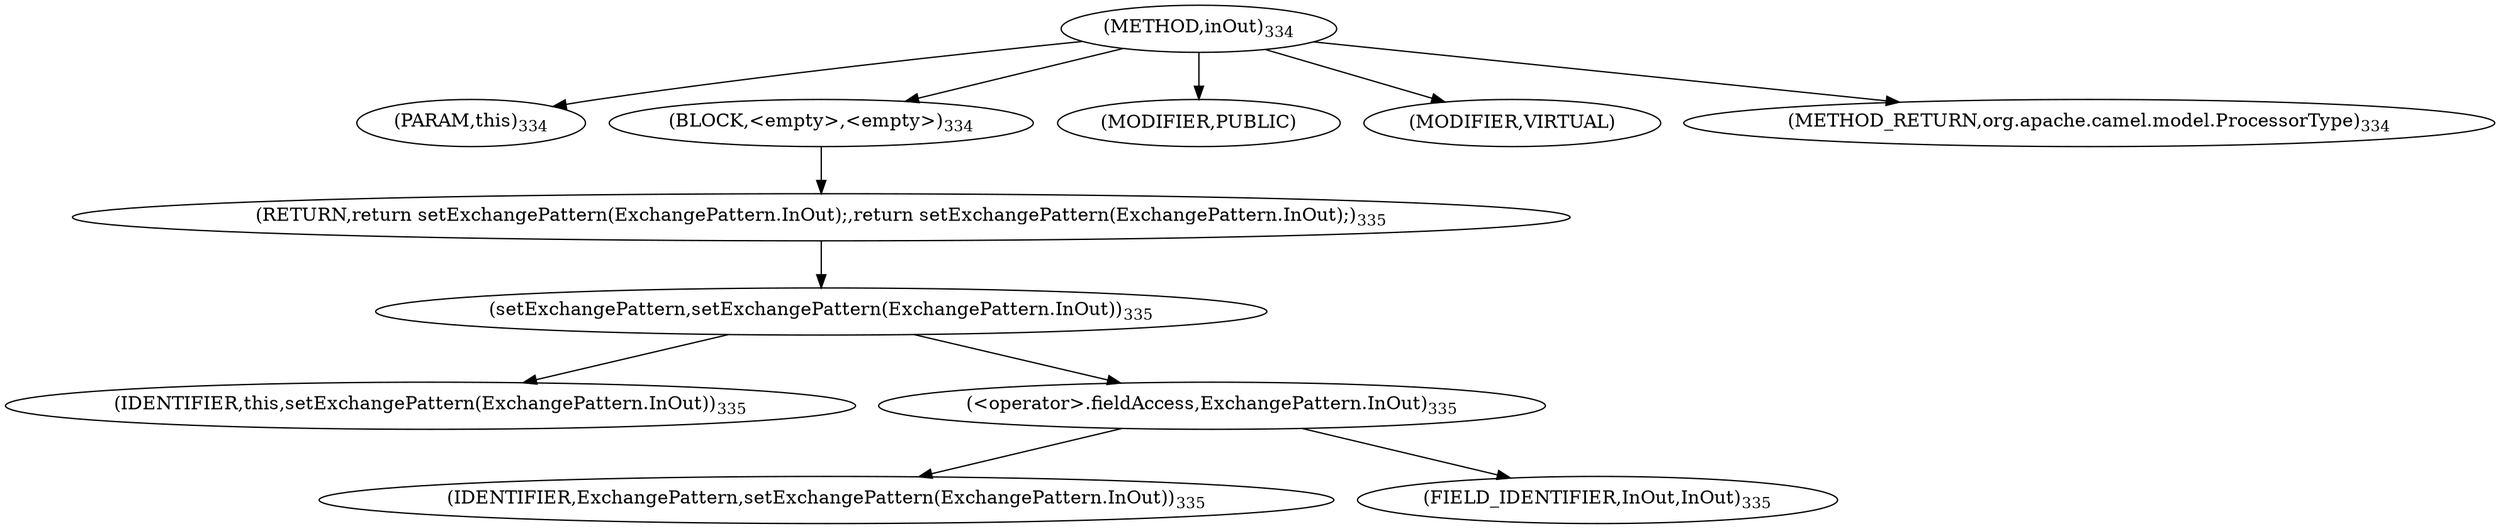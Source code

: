 digraph "inOut" {  
"1150" [label = <(METHOD,inOut)<SUB>334</SUB>> ]
"59" [label = <(PARAM,this)<SUB>334</SUB>> ]
"1151" [label = <(BLOCK,&lt;empty&gt;,&lt;empty&gt;)<SUB>334</SUB>> ]
"1152" [label = <(RETURN,return setExchangePattern(ExchangePattern.InOut);,return setExchangePattern(ExchangePattern.InOut);)<SUB>335</SUB>> ]
"1153" [label = <(setExchangePattern,setExchangePattern(ExchangePattern.InOut))<SUB>335</SUB>> ]
"58" [label = <(IDENTIFIER,this,setExchangePattern(ExchangePattern.InOut))<SUB>335</SUB>> ]
"1154" [label = <(&lt;operator&gt;.fieldAccess,ExchangePattern.InOut)<SUB>335</SUB>> ]
"1155" [label = <(IDENTIFIER,ExchangePattern,setExchangePattern(ExchangePattern.InOut))<SUB>335</SUB>> ]
"1156" [label = <(FIELD_IDENTIFIER,InOut,InOut)<SUB>335</SUB>> ]
"1157" [label = <(MODIFIER,PUBLIC)> ]
"1158" [label = <(MODIFIER,VIRTUAL)> ]
"1159" [label = <(METHOD_RETURN,org.apache.camel.model.ProcessorType)<SUB>334</SUB>> ]
  "1150" -> "59" 
  "1150" -> "1151" 
  "1150" -> "1157" 
  "1150" -> "1158" 
  "1150" -> "1159" 
  "1151" -> "1152" 
  "1152" -> "1153" 
  "1153" -> "58" 
  "1153" -> "1154" 
  "1154" -> "1155" 
  "1154" -> "1156" 
}
